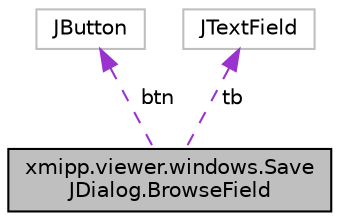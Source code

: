digraph "xmipp.viewer.windows.SaveJDialog.BrowseField"
{
  edge [fontname="Helvetica",fontsize="10",labelfontname="Helvetica",labelfontsize="10"];
  node [fontname="Helvetica",fontsize="10",shape=record];
  Node1 [label="xmipp.viewer.windows.Save\lJDialog.BrowseField",height=0.2,width=0.4,color="black", fillcolor="grey75", style="filled", fontcolor="black"];
  Node2 -> Node1 [dir="back",color="darkorchid3",fontsize="10",style="dashed",label=" btn" ,fontname="Helvetica"];
  Node2 [label="JButton",height=0.2,width=0.4,color="grey75", fillcolor="white", style="filled"];
  Node3 -> Node1 [dir="back",color="darkorchid3",fontsize="10",style="dashed",label=" tb" ,fontname="Helvetica"];
  Node3 [label="JTextField",height=0.2,width=0.4,color="grey75", fillcolor="white", style="filled"];
}
